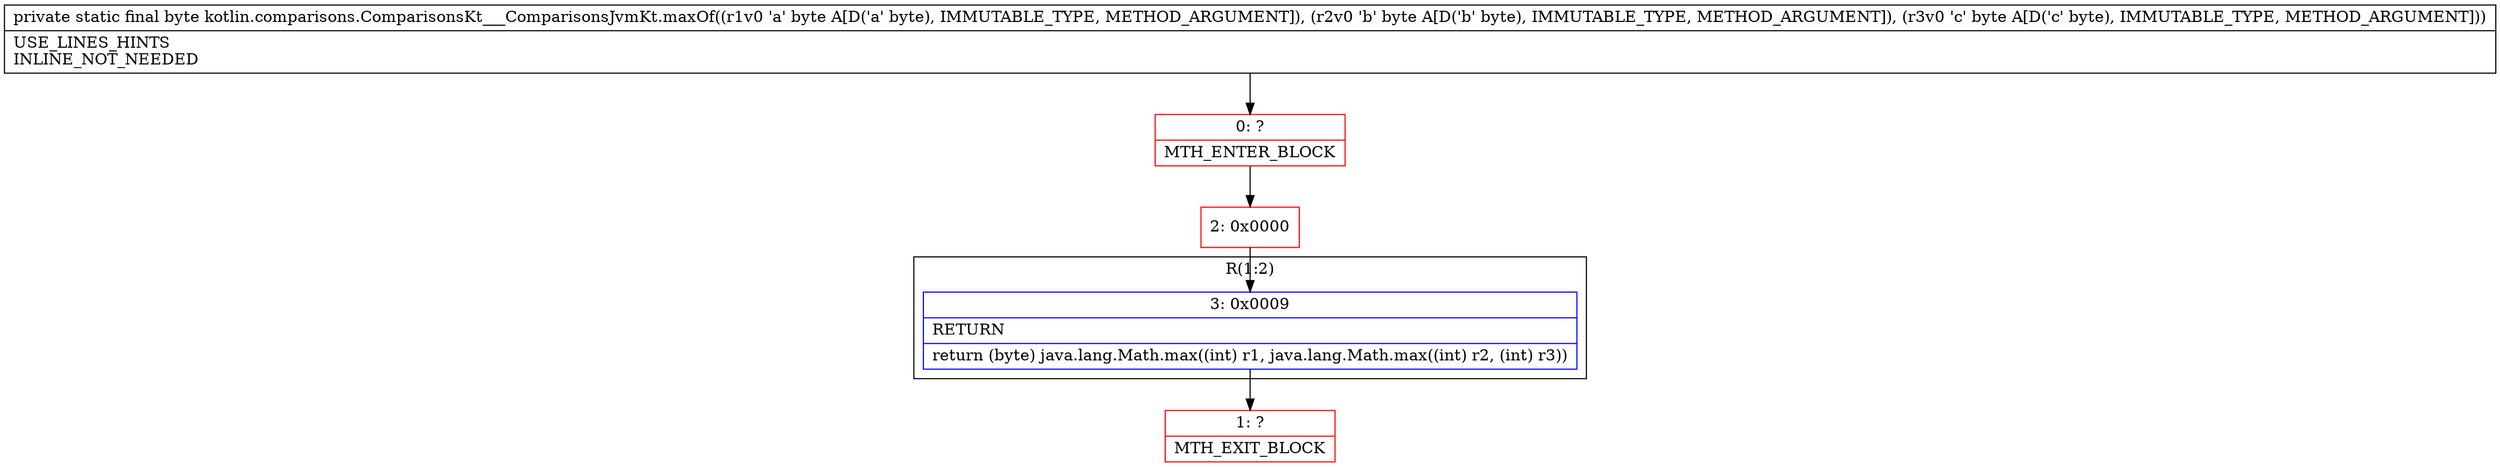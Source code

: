 digraph "CFG forkotlin.comparisons.ComparisonsKt___ComparisonsJvmKt.maxOf(BBB)B" {
subgraph cluster_Region_1916138252 {
label = "R(1:2)";
node [shape=record,color=blue];
Node_3 [shape=record,label="{3\:\ 0x0009|RETURN\l|return (byte) java.lang.Math.max((int) r1, java.lang.Math.max((int) r2, (int) r3))\l}"];
}
Node_0 [shape=record,color=red,label="{0\:\ ?|MTH_ENTER_BLOCK\l}"];
Node_2 [shape=record,color=red,label="{2\:\ 0x0000}"];
Node_1 [shape=record,color=red,label="{1\:\ ?|MTH_EXIT_BLOCK\l}"];
MethodNode[shape=record,label="{private static final byte kotlin.comparisons.ComparisonsKt___ComparisonsJvmKt.maxOf((r1v0 'a' byte A[D('a' byte), IMMUTABLE_TYPE, METHOD_ARGUMENT]), (r2v0 'b' byte A[D('b' byte), IMMUTABLE_TYPE, METHOD_ARGUMENT]), (r3v0 'c' byte A[D('c' byte), IMMUTABLE_TYPE, METHOD_ARGUMENT]))  | USE_LINES_HINTS\lINLINE_NOT_NEEDED\l}"];
MethodNode -> Node_0;Node_3 -> Node_1;
Node_0 -> Node_2;
Node_2 -> Node_3;
}

